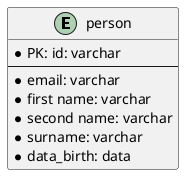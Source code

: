 @startuml
'https://plantuml.com/ie-diagram

entity "person" as u {
* PK: id: varchar
--
* email: varchar
* first name: varchar
* second name: varchar
* surname: varchar
* data_birth: data
}

@enduml